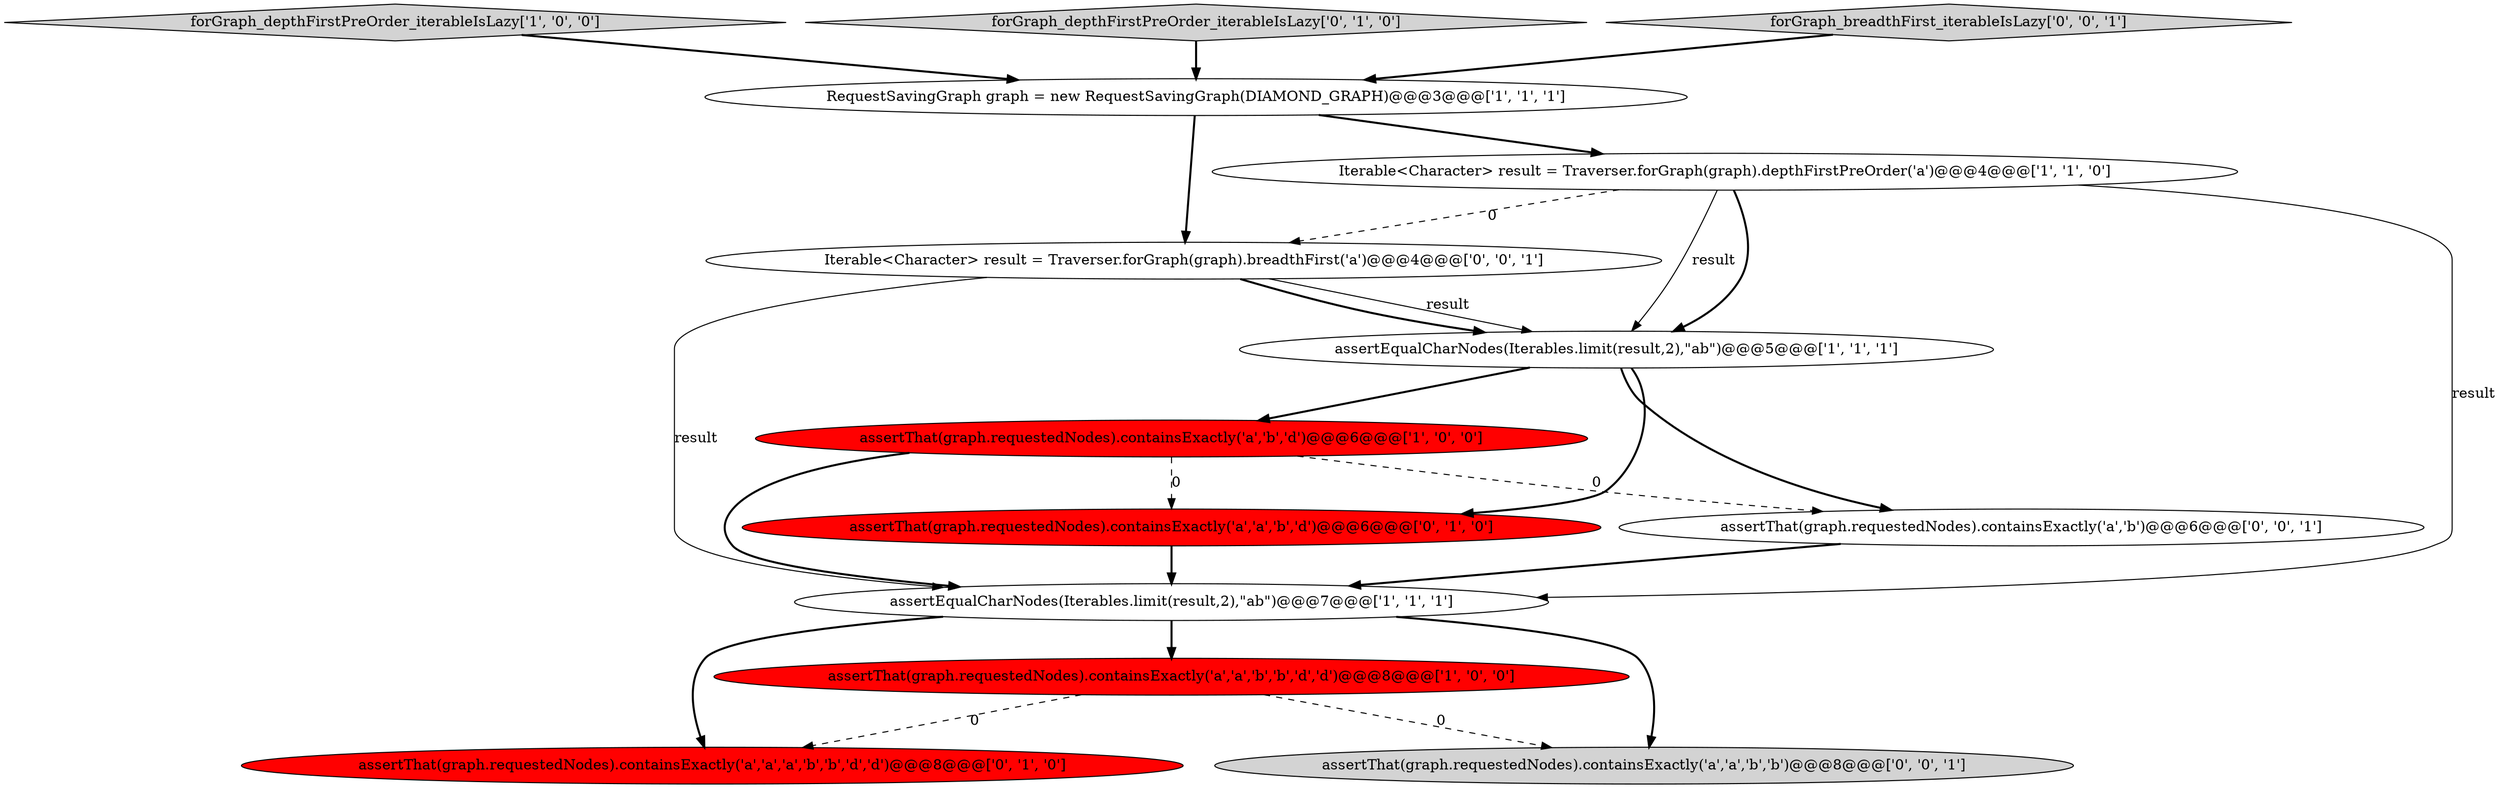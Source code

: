 digraph {
4 [style = filled, label = "forGraph_depthFirstPreOrder_iterableIsLazy['1', '0', '0']", fillcolor = lightgray, shape = diamond image = "AAA0AAABBB1BBB"];
10 [style = filled, label = "assertThat(graph.requestedNodes).containsExactly('a','b')@@@6@@@['0', '0', '1']", fillcolor = white, shape = ellipse image = "AAA0AAABBB3BBB"];
9 [style = filled, label = "forGraph_depthFirstPreOrder_iterableIsLazy['0', '1', '0']", fillcolor = lightgray, shape = diamond image = "AAA0AAABBB2BBB"];
3 [style = filled, label = "assertEqualCharNodes(Iterables.limit(result,2),\"ab\")@@@7@@@['1', '1', '1']", fillcolor = white, shape = ellipse image = "AAA0AAABBB1BBB"];
5 [style = filled, label = "Iterable<Character> result = Traverser.forGraph(graph).depthFirstPreOrder('a')@@@4@@@['1', '1', '0']", fillcolor = white, shape = ellipse image = "AAA0AAABBB1BBB"];
12 [style = filled, label = "Iterable<Character> result = Traverser.forGraph(graph).breadthFirst('a')@@@4@@@['0', '0', '1']", fillcolor = white, shape = ellipse image = "AAA0AAABBB3BBB"];
6 [style = filled, label = "assertThat(graph.requestedNodes).containsExactly('a','b','d')@@@6@@@['1', '0', '0']", fillcolor = red, shape = ellipse image = "AAA1AAABBB1BBB"];
0 [style = filled, label = "assertEqualCharNodes(Iterables.limit(result,2),\"ab\")@@@5@@@['1', '1', '1']", fillcolor = white, shape = ellipse image = "AAA0AAABBB1BBB"];
8 [style = filled, label = "assertThat(graph.requestedNodes).containsExactly('a','a','a','b','b','d','d')@@@8@@@['0', '1', '0']", fillcolor = red, shape = ellipse image = "AAA1AAABBB2BBB"];
1 [style = filled, label = "assertThat(graph.requestedNodes).containsExactly('a','a','b','b','d','d')@@@8@@@['1', '0', '0']", fillcolor = red, shape = ellipse image = "AAA1AAABBB1BBB"];
7 [style = filled, label = "assertThat(graph.requestedNodes).containsExactly('a','a','b','d')@@@6@@@['0', '1', '0']", fillcolor = red, shape = ellipse image = "AAA1AAABBB2BBB"];
11 [style = filled, label = "assertThat(graph.requestedNodes).containsExactly('a','a','b','b')@@@8@@@['0', '0', '1']", fillcolor = lightgray, shape = ellipse image = "AAA0AAABBB3BBB"];
13 [style = filled, label = "forGraph_breadthFirst_iterableIsLazy['0', '0', '1']", fillcolor = lightgray, shape = diamond image = "AAA0AAABBB3BBB"];
2 [style = filled, label = "RequestSavingGraph graph = new RequestSavingGraph(DIAMOND_GRAPH)@@@3@@@['1', '1', '1']", fillcolor = white, shape = ellipse image = "AAA0AAABBB1BBB"];
5->0 [style = solid, label="result"];
6->3 [style = bold, label=""];
5->12 [style = dashed, label="0"];
3->1 [style = bold, label=""];
0->6 [style = bold, label=""];
9->2 [style = bold, label=""];
6->7 [style = dashed, label="0"];
12->0 [style = solid, label="result"];
3->11 [style = bold, label=""];
10->3 [style = bold, label=""];
4->2 [style = bold, label=""];
12->0 [style = bold, label=""];
7->3 [style = bold, label=""];
2->12 [style = bold, label=""];
6->10 [style = dashed, label="0"];
0->7 [style = bold, label=""];
5->3 [style = solid, label="result"];
0->10 [style = bold, label=""];
5->0 [style = bold, label=""];
1->11 [style = dashed, label="0"];
3->8 [style = bold, label=""];
12->3 [style = solid, label="result"];
1->8 [style = dashed, label="0"];
2->5 [style = bold, label=""];
13->2 [style = bold, label=""];
}
